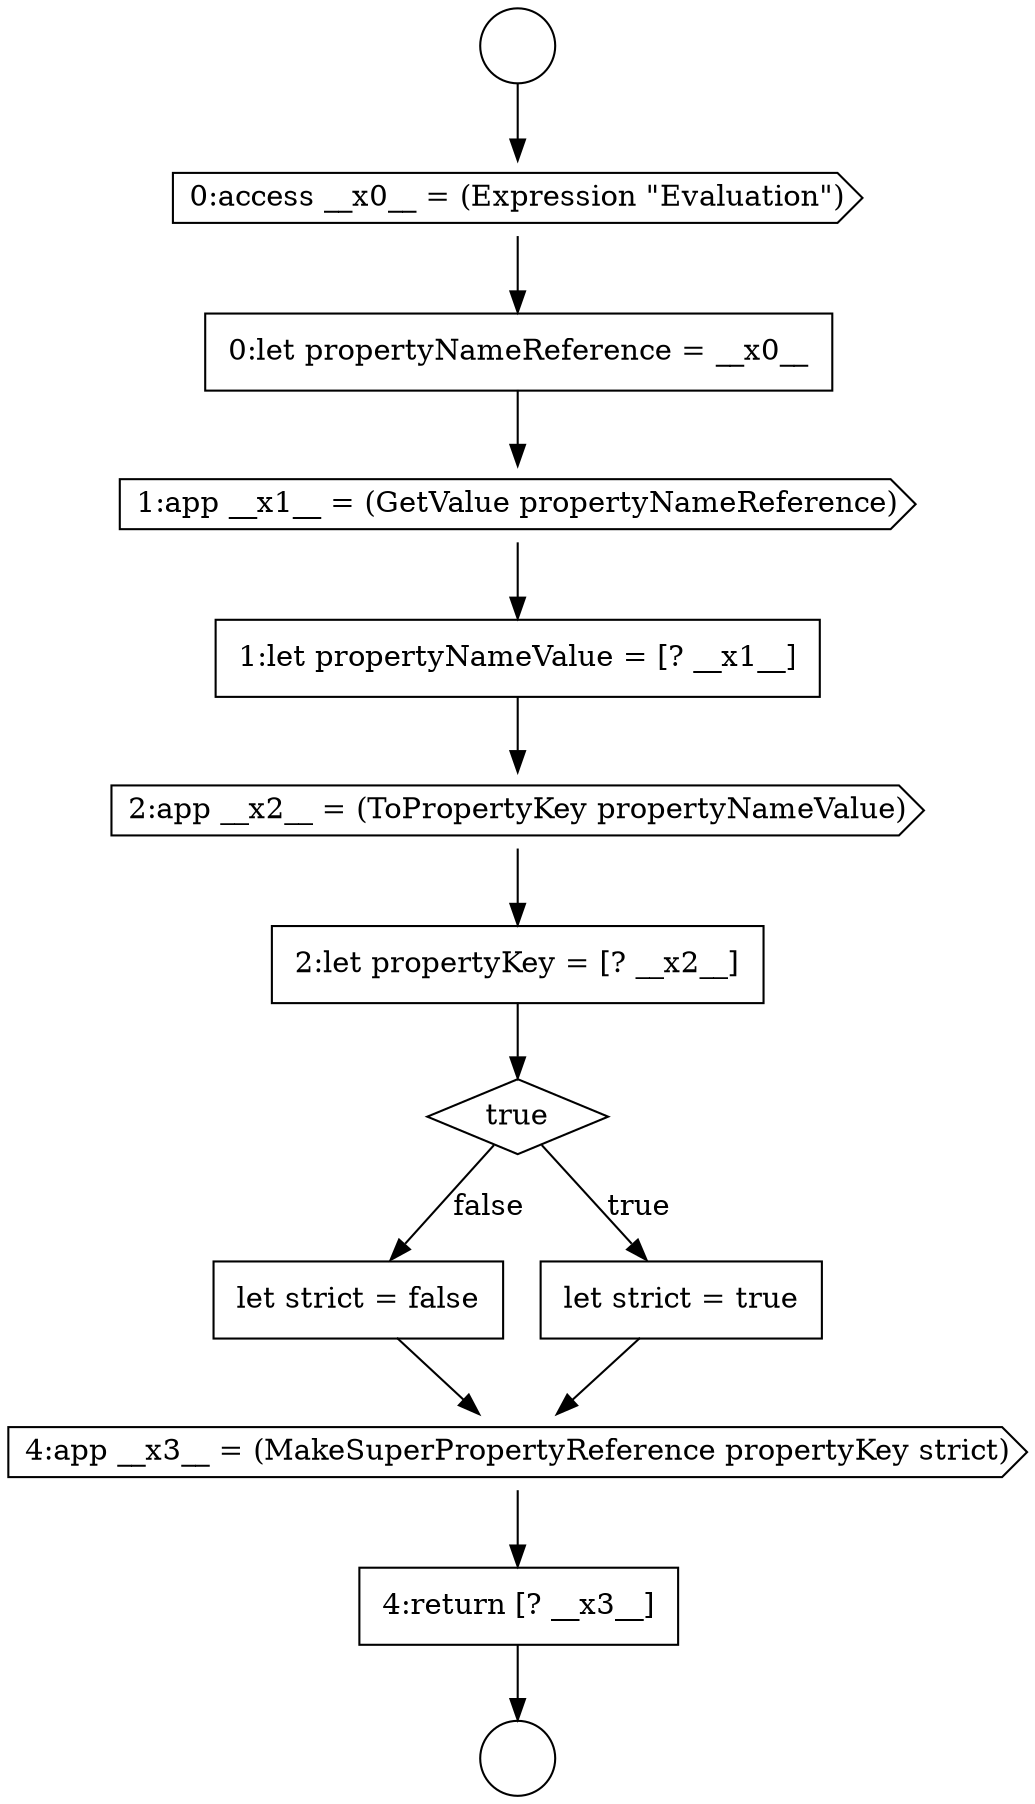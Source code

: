 digraph {
  node4262 [shape=circle label=" " color="black" fillcolor="white" style=filled]
  node4266 [shape=none, margin=0, label=<<font color="black">
    <table border="0" cellborder="1" cellspacing="0" cellpadding="10">
      <tr><td align="left">1:let propertyNameValue = [? __x1__]</td></tr>
    </table>
  </font>> color="black" fillcolor="white" style=filled]
  node4263 [shape=cds, label=<<font color="black">0:access __x0__ = (Expression &quot;Evaluation&quot;)</font>> color="black" fillcolor="white" style=filled]
  node4269 [shape=diamond, label=<<font color="black">true</font>> color="black" fillcolor="white" style=filled]
  node4268 [shape=none, margin=0, label=<<font color="black">
    <table border="0" cellborder="1" cellspacing="0" cellpadding="10">
      <tr><td align="left">2:let propertyKey = [? __x2__]</td></tr>
    </table>
  </font>> color="black" fillcolor="white" style=filled]
  node4273 [shape=none, margin=0, label=<<font color="black">
    <table border="0" cellborder="1" cellspacing="0" cellpadding="10">
      <tr><td align="left">4:return [? __x3__]</td></tr>
    </table>
  </font>> color="black" fillcolor="white" style=filled]
  node4264 [shape=none, margin=0, label=<<font color="black">
    <table border="0" cellborder="1" cellspacing="0" cellpadding="10">
      <tr><td align="left">0:let propertyNameReference = __x0__</td></tr>
    </table>
  </font>> color="black" fillcolor="white" style=filled]
  node4272 [shape=cds, label=<<font color="black">4:app __x3__ = (MakeSuperPropertyReference propertyKey strict)</font>> color="black" fillcolor="white" style=filled]
  node4267 [shape=cds, label=<<font color="black">2:app __x2__ = (ToPropertyKey propertyNameValue)</font>> color="black" fillcolor="white" style=filled]
  node4261 [shape=circle label=" " color="black" fillcolor="white" style=filled]
  node4271 [shape=none, margin=0, label=<<font color="black">
    <table border="0" cellborder="1" cellspacing="0" cellpadding="10">
      <tr><td align="left">let strict = false</td></tr>
    </table>
  </font>> color="black" fillcolor="white" style=filled]
  node4270 [shape=none, margin=0, label=<<font color="black">
    <table border="0" cellborder="1" cellspacing="0" cellpadding="10">
      <tr><td align="left">let strict = true</td></tr>
    </table>
  </font>> color="black" fillcolor="white" style=filled]
  node4265 [shape=cds, label=<<font color="black">1:app __x1__ = (GetValue propertyNameReference)</font>> color="black" fillcolor="white" style=filled]
  node4270 -> node4272 [ color="black"]
  node4266 -> node4267 [ color="black"]
  node4268 -> node4269 [ color="black"]
  node4263 -> node4264 [ color="black"]
  node4261 -> node4263 [ color="black"]
  node4267 -> node4268 [ color="black"]
  node4264 -> node4265 [ color="black"]
  node4271 -> node4272 [ color="black"]
  node4272 -> node4273 [ color="black"]
  node4273 -> node4262 [ color="black"]
  node4269 -> node4270 [label=<<font color="black">true</font>> color="black"]
  node4269 -> node4271 [label=<<font color="black">false</font>> color="black"]
  node4265 -> node4266 [ color="black"]
}
